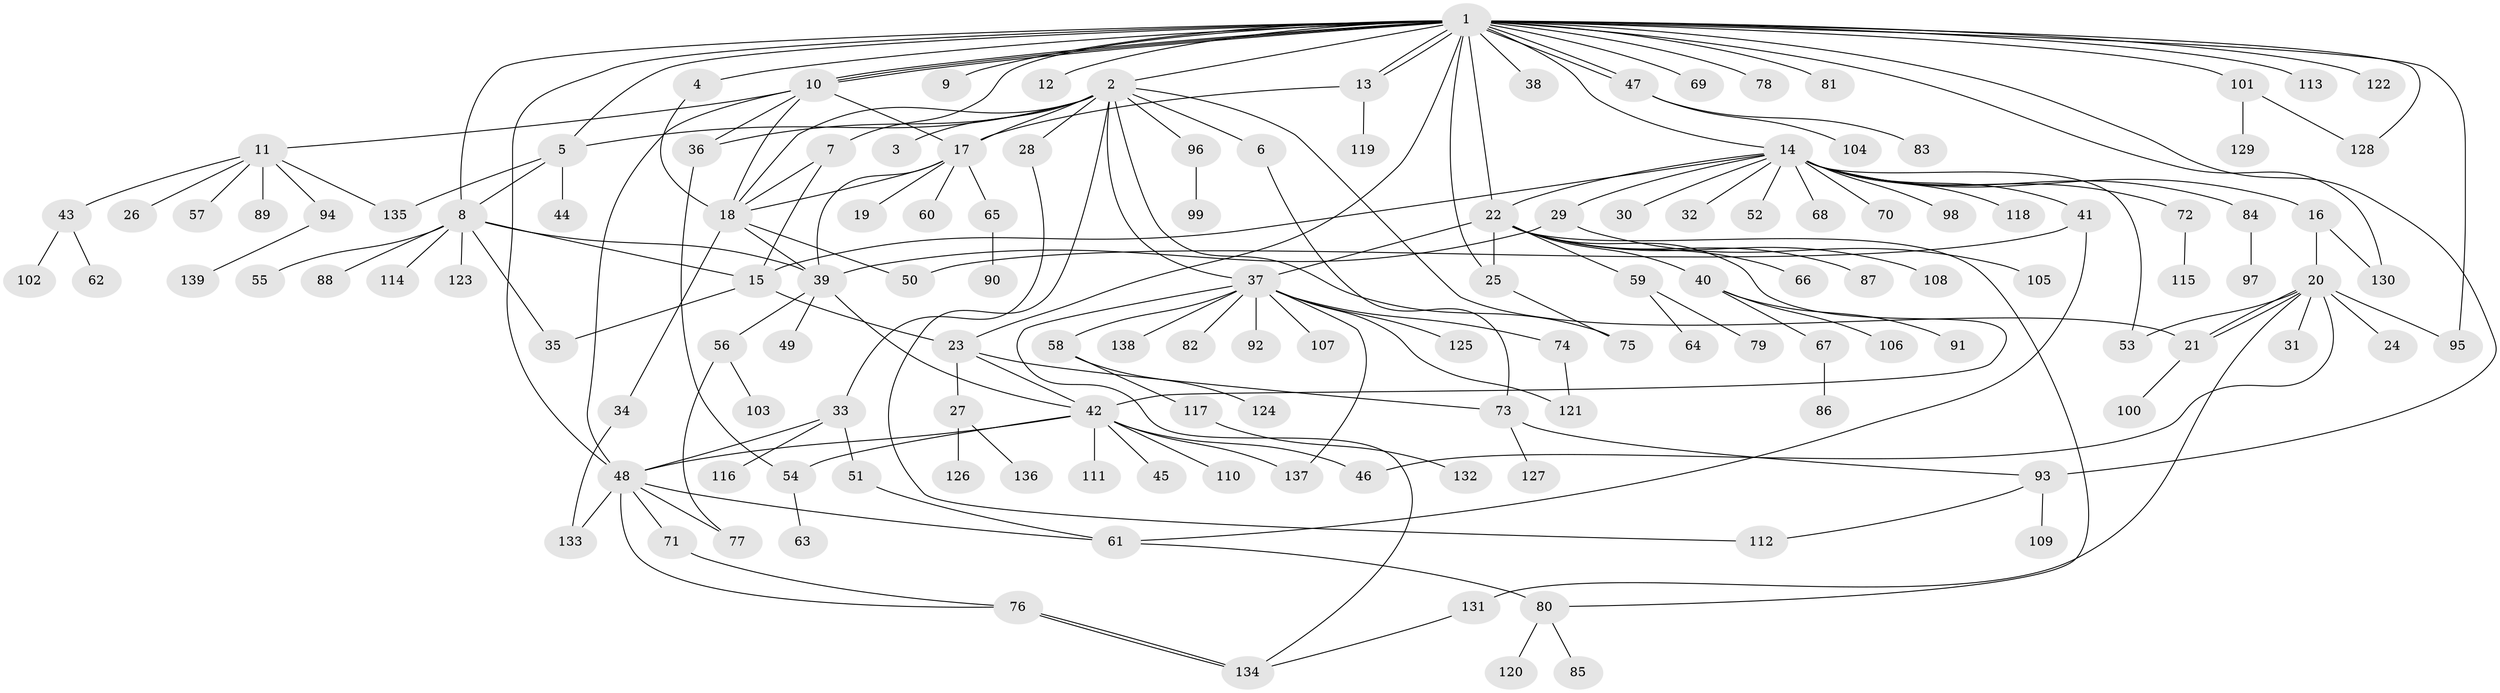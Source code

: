 // coarse degree distribution, {30: 0.009433962264150943, 13: 0.009433962264150943, 1: 0.5471698113207547, 8: 0.02830188679245283, 5: 0.009433962264150943, 2: 0.1509433962264151, 3: 0.1320754716981132, 7: 0.02830188679245283, 6: 0.018867924528301886, 17: 0.009433962264150943, 4: 0.02830188679245283, 9: 0.009433962264150943, 19: 0.009433962264150943, 12: 0.009433962264150943}
// Generated by graph-tools (version 1.1) at 2025/51/02/27/25 19:51:54]
// undirected, 139 vertices, 191 edges
graph export_dot {
graph [start="1"]
  node [color=gray90,style=filled];
  1;
  2;
  3;
  4;
  5;
  6;
  7;
  8;
  9;
  10;
  11;
  12;
  13;
  14;
  15;
  16;
  17;
  18;
  19;
  20;
  21;
  22;
  23;
  24;
  25;
  26;
  27;
  28;
  29;
  30;
  31;
  32;
  33;
  34;
  35;
  36;
  37;
  38;
  39;
  40;
  41;
  42;
  43;
  44;
  45;
  46;
  47;
  48;
  49;
  50;
  51;
  52;
  53;
  54;
  55;
  56;
  57;
  58;
  59;
  60;
  61;
  62;
  63;
  64;
  65;
  66;
  67;
  68;
  69;
  70;
  71;
  72;
  73;
  74;
  75;
  76;
  77;
  78;
  79;
  80;
  81;
  82;
  83;
  84;
  85;
  86;
  87;
  88;
  89;
  90;
  91;
  92;
  93;
  94;
  95;
  96;
  97;
  98;
  99;
  100;
  101;
  102;
  103;
  104;
  105;
  106;
  107;
  108;
  109;
  110;
  111;
  112;
  113;
  114;
  115;
  116;
  117;
  118;
  119;
  120;
  121;
  122;
  123;
  124;
  125;
  126;
  127;
  128;
  129;
  130;
  131;
  132;
  133;
  134;
  135;
  136;
  137;
  138;
  139;
  1 -- 2;
  1 -- 4;
  1 -- 5;
  1 -- 7;
  1 -- 8;
  1 -- 9;
  1 -- 10;
  1 -- 10;
  1 -- 10;
  1 -- 12;
  1 -- 13;
  1 -- 13;
  1 -- 14;
  1 -- 22;
  1 -- 23;
  1 -- 25;
  1 -- 38;
  1 -- 47;
  1 -- 47;
  1 -- 48;
  1 -- 69;
  1 -- 78;
  1 -- 81;
  1 -- 93;
  1 -- 95;
  1 -- 101;
  1 -- 113;
  1 -- 122;
  1 -- 128;
  1 -- 130;
  2 -- 3;
  2 -- 5;
  2 -- 6;
  2 -- 17;
  2 -- 18;
  2 -- 21;
  2 -- 28;
  2 -- 36;
  2 -- 37;
  2 -- 75;
  2 -- 96;
  2 -- 112;
  4 -- 18;
  5 -- 8;
  5 -- 44;
  5 -- 135;
  6 -- 73;
  7 -- 15;
  7 -- 18;
  8 -- 15;
  8 -- 35;
  8 -- 39;
  8 -- 55;
  8 -- 88;
  8 -- 114;
  8 -- 123;
  10 -- 11;
  10 -- 17;
  10 -- 18;
  10 -- 36;
  10 -- 48;
  11 -- 26;
  11 -- 43;
  11 -- 57;
  11 -- 89;
  11 -- 94;
  11 -- 135;
  13 -- 17;
  13 -- 119;
  14 -- 15;
  14 -- 16;
  14 -- 22;
  14 -- 29;
  14 -- 30;
  14 -- 32;
  14 -- 41;
  14 -- 52;
  14 -- 53;
  14 -- 68;
  14 -- 70;
  14 -- 72;
  14 -- 84;
  14 -- 98;
  14 -- 118;
  15 -- 23;
  15 -- 35;
  16 -- 20;
  16 -- 130;
  17 -- 18;
  17 -- 19;
  17 -- 39;
  17 -- 60;
  17 -- 65;
  18 -- 34;
  18 -- 39;
  18 -- 50;
  20 -- 21;
  20 -- 21;
  20 -- 24;
  20 -- 31;
  20 -- 46;
  20 -- 53;
  20 -- 95;
  20 -- 131;
  21 -- 100;
  22 -- 25;
  22 -- 37;
  22 -- 40;
  22 -- 42;
  22 -- 59;
  22 -- 66;
  22 -- 80;
  22 -- 87;
  22 -- 108;
  23 -- 27;
  23 -- 42;
  23 -- 73;
  25 -- 75;
  27 -- 126;
  27 -- 136;
  28 -- 33;
  29 -- 39;
  29 -- 105;
  33 -- 48;
  33 -- 51;
  33 -- 116;
  34 -- 133;
  36 -- 54;
  37 -- 58;
  37 -- 74;
  37 -- 82;
  37 -- 92;
  37 -- 107;
  37 -- 121;
  37 -- 125;
  37 -- 134;
  37 -- 137;
  37 -- 138;
  39 -- 42;
  39 -- 49;
  39 -- 56;
  40 -- 67;
  40 -- 91;
  40 -- 106;
  41 -- 50;
  41 -- 61;
  42 -- 45;
  42 -- 46;
  42 -- 48;
  42 -- 54;
  42 -- 110;
  42 -- 111;
  42 -- 137;
  43 -- 62;
  43 -- 102;
  47 -- 83;
  47 -- 104;
  48 -- 61;
  48 -- 71;
  48 -- 76;
  48 -- 77;
  48 -- 133;
  51 -- 61;
  54 -- 63;
  56 -- 77;
  56 -- 103;
  58 -- 117;
  58 -- 124;
  59 -- 64;
  59 -- 79;
  61 -- 80;
  65 -- 90;
  67 -- 86;
  71 -- 76;
  72 -- 115;
  73 -- 93;
  73 -- 127;
  74 -- 121;
  76 -- 134;
  76 -- 134;
  80 -- 85;
  80 -- 120;
  84 -- 97;
  93 -- 109;
  93 -- 112;
  94 -- 139;
  96 -- 99;
  101 -- 128;
  101 -- 129;
  117 -- 132;
  131 -- 134;
}

